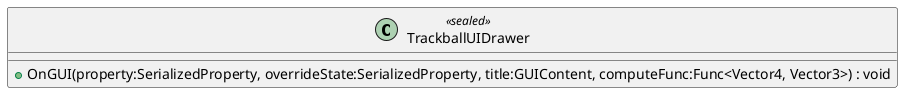 @startuml
class TrackballUIDrawer <<sealed>> {
    + OnGUI(property:SerializedProperty, overrideState:SerializedProperty, title:GUIContent, computeFunc:Func<Vector4, Vector3>) : void
}
@enduml
